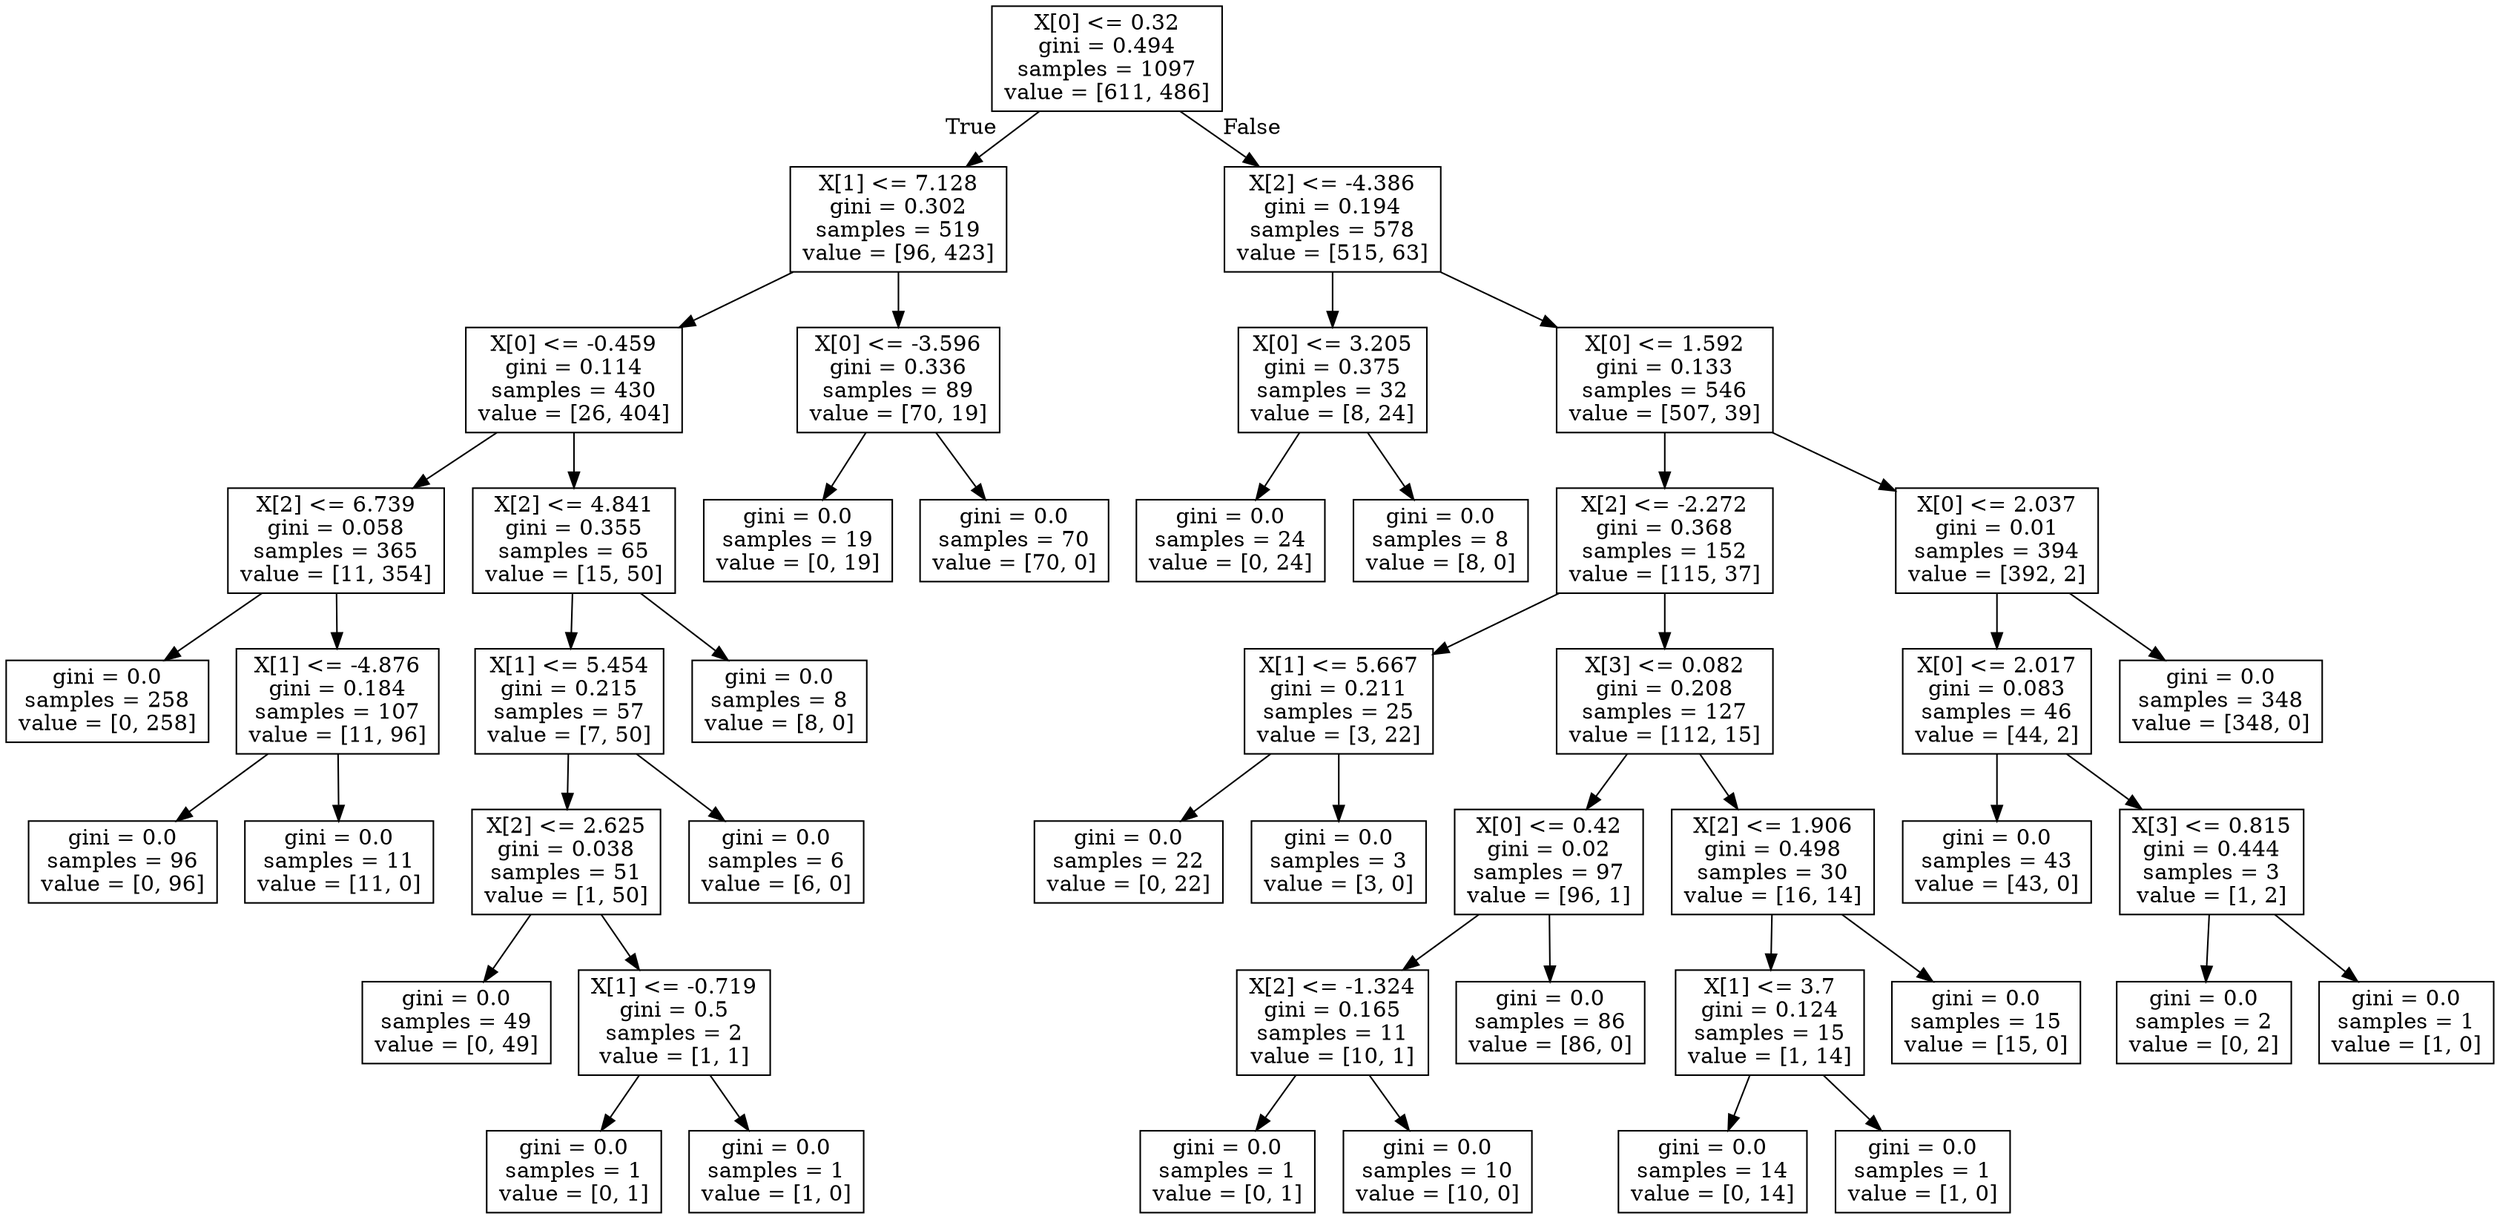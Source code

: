 digraph Tree {
node [shape=box] ;
0 [label="X[0] <= 0.32\ngini = 0.494\nsamples = 1097\nvalue = [611, 486]"] ;
1 [label="X[1] <= 7.128\ngini = 0.302\nsamples = 519\nvalue = [96, 423]"] ;
0 -> 1 [labeldistance=2.5, labelangle=45, headlabel="True"] ;
2 [label="X[0] <= -0.459\ngini = 0.114\nsamples = 430\nvalue = [26, 404]"] ;
1 -> 2 ;
3 [label="X[2] <= 6.739\ngini = 0.058\nsamples = 365\nvalue = [11, 354]"] ;
2 -> 3 ;
4 [label="gini = 0.0\nsamples = 258\nvalue = [0, 258]"] ;
3 -> 4 ;
5 [label="X[1] <= -4.876\ngini = 0.184\nsamples = 107\nvalue = [11, 96]"] ;
3 -> 5 ;
6 [label="gini = 0.0\nsamples = 96\nvalue = [0, 96]"] ;
5 -> 6 ;
7 [label="gini = 0.0\nsamples = 11\nvalue = [11, 0]"] ;
5 -> 7 ;
8 [label="X[2] <= 4.841\ngini = 0.355\nsamples = 65\nvalue = [15, 50]"] ;
2 -> 8 ;
9 [label="X[1] <= 5.454\ngini = 0.215\nsamples = 57\nvalue = [7, 50]"] ;
8 -> 9 ;
10 [label="X[2] <= 2.625\ngini = 0.038\nsamples = 51\nvalue = [1, 50]"] ;
9 -> 10 ;
11 [label="gini = 0.0\nsamples = 49\nvalue = [0, 49]"] ;
10 -> 11 ;
12 [label="X[1] <= -0.719\ngini = 0.5\nsamples = 2\nvalue = [1, 1]"] ;
10 -> 12 ;
13 [label="gini = 0.0\nsamples = 1\nvalue = [0, 1]"] ;
12 -> 13 ;
14 [label="gini = 0.0\nsamples = 1\nvalue = [1, 0]"] ;
12 -> 14 ;
15 [label="gini = 0.0\nsamples = 6\nvalue = [6, 0]"] ;
9 -> 15 ;
16 [label="gini = 0.0\nsamples = 8\nvalue = [8, 0]"] ;
8 -> 16 ;
17 [label="X[0] <= -3.596\ngini = 0.336\nsamples = 89\nvalue = [70, 19]"] ;
1 -> 17 ;
18 [label="gini = 0.0\nsamples = 19\nvalue = [0, 19]"] ;
17 -> 18 ;
19 [label="gini = 0.0\nsamples = 70\nvalue = [70, 0]"] ;
17 -> 19 ;
20 [label="X[2] <= -4.386\ngini = 0.194\nsamples = 578\nvalue = [515, 63]"] ;
0 -> 20 [labeldistance=2.5, labelangle=-45, headlabel="False"] ;
21 [label="X[0] <= 3.205\ngini = 0.375\nsamples = 32\nvalue = [8, 24]"] ;
20 -> 21 ;
22 [label="gini = 0.0\nsamples = 24\nvalue = [0, 24]"] ;
21 -> 22 ;
23 [label="gini = 0.0\nsamples = 8\nvalue = [8, 0]"] ;
21 -> 23 ;
24 [label="X[0] <= 1.592\ngini = 0.133\nsamples = 546\nvalue = [507, 39]"] ;
20 -> 24 ;
25 [label="X[2] <= -2.272\ngini = 0.368\nsamples = 152\nvalue = [115, 37]"] ;
24 -> 25 ;
26 [label="X[1] <= 5.667\ngini = 0.211\nsamples = 25\nvalue = [3, 22]"] ;
25 -> 26 ;
27 [label="gini = 0.0\nsamples = 22\nvalue = [0, 22]"] ;
26 -> 27 ;
28 [label="gini = 0.0\nsamples = 3\nvalue = [3, 0]"] ;
26 -> 28 ;
29 [label="X[3] <= 0.082\ngini = 0.208\nsamples = 127\nvalue = [112, 15]"] ;
25 -> 29 ;
30 [label="X[0] <= 0.42\ngini = 0.02\nsamples = 97\nvalue = [96, 1]"] ;
29 -> 30 ;
31 [label="X[2] <= -1.324\ngini = 0.165\nsamples = 11\nvalue = [10, 1]"] ;
30 -> 31 ;
32 [label="gini = 0.0\nsamples = 1\nvalue = [0, 1]"] ;
31 -> 32 ;
33 [label="gini = 0.0\nsamples = 10\nvalue = [10, 0]"] ;
31 -> 33 ;
34 [label="gini = 0.0\nsamples = 86\nvalue = [86, 0]"] ;
30 -> 34 ;
35 [label="X[2] <= 1.906\ngini = 0.498\nsamples = 30\nvalue = [16, 14]"] ;
29 -> 35 ;
36 [label="X[1] <= 3.7\ngini = 0.124\nsamples = 15\nvalue = [1, 14]"] ;
35 -> 36 ;
37 [label="gini = 0.0\nsamples = 14\nvalue = [0, 14]"] ;
36 -> 37 ;
38 [label="gini = 0.0\nsamples = 1\nvalue = [1, 0]"] ;
36 -> 38 ;
39 [label="gini = 0.0\nsamples = 15\nvalue = [15, 0]"] ;
35 -> 39 ;
40 [label="X[0] <= 2.037\ngini = 0.01\nsamples = 394\nvalue = [392, 2]"] ;
24 -> 40 ;
41 [label="X[0] <= 2.017\ngini = 0.083\nsamples = 46\nvalue = [44, 2]"] ;
40 -> 41 ;
42 [label="gini = 0.0\nsamples = 43\nvalue = [43, 0]"] ;
41 -> 42 ;
43 [label="X[3] <= 0.815\ngini = 0.444\nsamples = 3\nvalue = [1, 2]"] ;
41 -> 43 ;
44 [label="gini = 0.0\nsamples = 2\nvalue = [0, 2]"] ;
43 -> 44 ;
45 [label="gini = 0.0\nsamples = 1\nvalue = [1, 0]"] ;
43 -> 45 ;
46 [label="gini = 0.0\nsamples = 348\nvalue = [348, 0]"] ;
40 -> 46 ;
}
